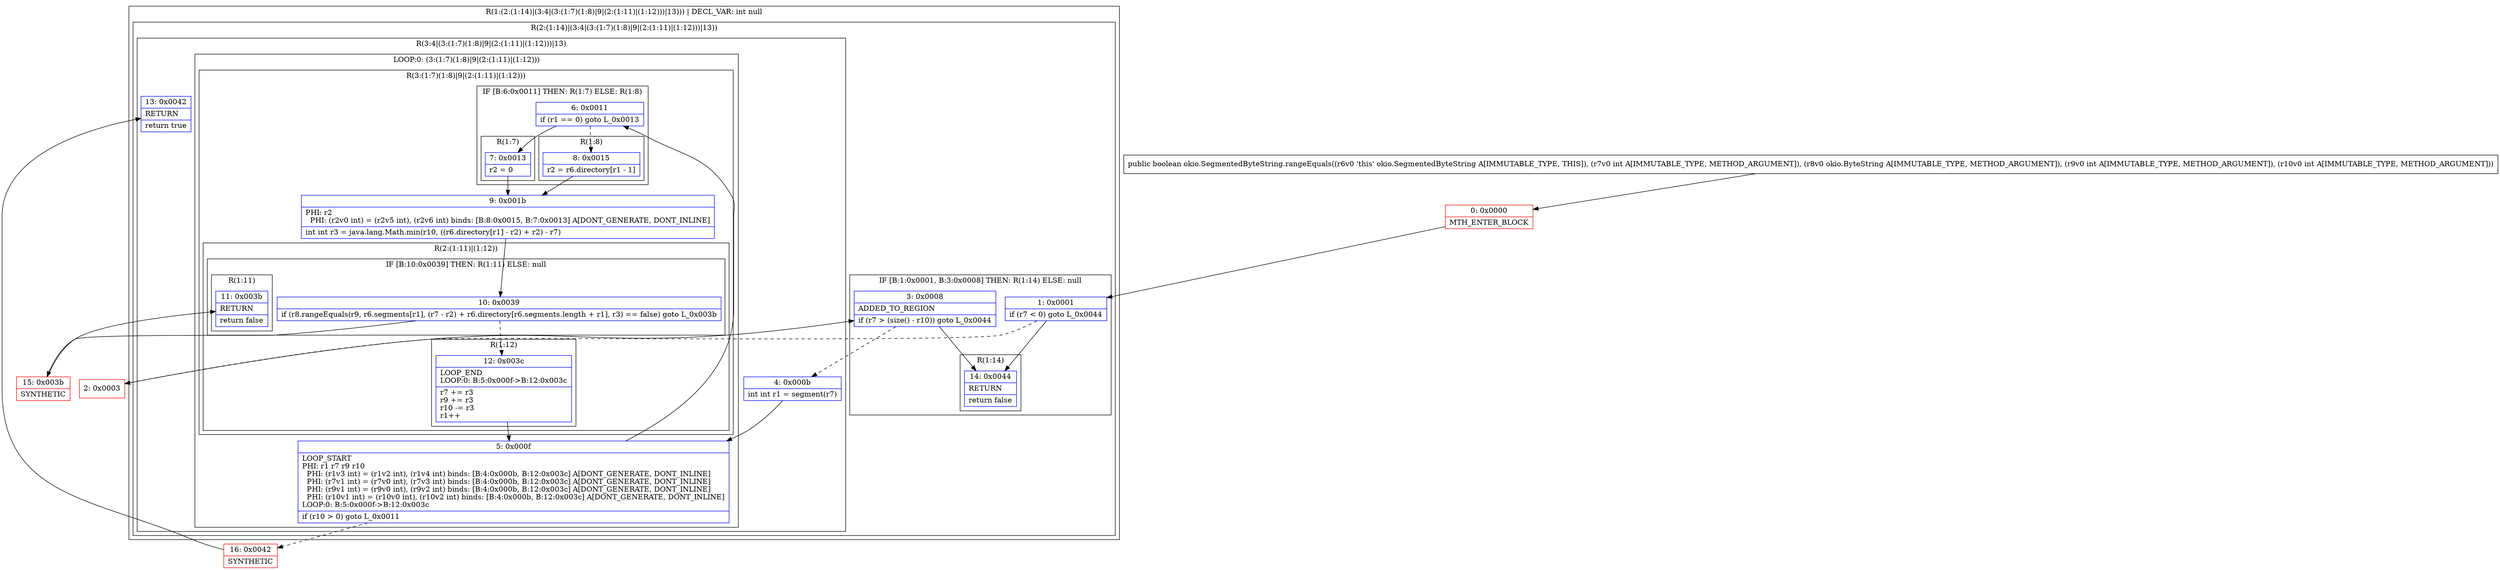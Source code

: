digraph "CFG forokio.SegmentedByteString.rangeEquals(ILokio\/ByteString;II)Z" {
subgraph cluster_Region_1861352336 {
label = "R(1:(2:(1:14)|(3:4|(3:(1:7)(1:8)|9|(2:(1:11)|(1:12)))|13))) | DECL_VAR: int null\l";
node [shape=record,color=blue];
subgraph cluster_Region_1672536484 {
label = "R(2:(1:14)|(3:4|(3:(1:7)(1:8)|9|(2:(1:11)|(1:12)))|13))";
node [shape=record,color=blue];
subgraph cluster_IfRegion_475265076 {
label = "IF [B:1:0x0001, B:3:0x0008] THEN: R(1:14) ELSE: null";
node [shape=record,color=blue];
Node_1 [shape=record,label="{1\:\ 0x0001|if (r7 \< 0) goto L_0x0044\l}"];
Node_3 [shape=record,label="{3\:\ 0x0008|ADDED_TO_REGION\l|if (r7 \> (size() \- r10)) goto L_0x0044\l}"];
subgraph cluster_Region_970361085 {
label = "R(1:14)";
node [shape=record,color=blue];
Node_14 [shape=record,label="{14\:\ 0x0044|RETURN\l|return false\l}"];
}
}
subgraph cluster_Region_1215327055 {
label = "R(3:4|(3:(1:7)(1:8)|9|(2:(1:11)|(1:12)))|13)";
node [shape=record,color=blue];
Node_4 [shape=record,label="{4\:\ 0x000b|int int r1 = segment(r7)\l}"];
subgraph cluster_LoopRegion_1478150444 {
label = "LOOP:0: (3:(1:7)(1:8)|9|(2:(1:11)|(1:12)))";
node [shape=record,color=blue];
Node_5 [shape=record,label="{5\:\ 0x000f|LOOP_START\lPHI: r1 r7 r9 r10 \l  PHI: (r1v3 int) = (r1v2 int), (r1v4 int) binds: [B:4:0x000b, B:12:0x003c] A[DONT_GENERATE, DONT_INLINE]\l  PHI: (r7v1 int) = (r7v0 int), (r7v3 int) binds: [B:4:0x000b, B:12:0x003c] A[DONT_GENERATE, DONT_INLINE]\l  PHI: (r9v1 int) = (r9v0 int), (r9v2 int) binds: [B:4:0x000b, B:12:0x003c] A[DONT_GENERATE, DONT_INLINE]\l  PHI: (r10v1 int) = (r10v0 int), (r10v2 int) binds: [B:4:0x000b, B:12:0x003c] A[DONT_GENERATE, DONT_INLINE]\lLOOP:0: B:5:0x000f\-\>B:12:0x003c\l|if (r10 \> 0) goto L_0x0011\l}"];
subgraph cluster_Region_419749070 {
label = "R(3:(1:7)(1:8)|9|(2:(1:11)|(1:12)))";
node [shape=record,color=blue];
subgraph cluster_IfRegion_320544906 {
label = "IF [B:6:0x0011] THEN: R(1:7) ELSE: R(1:8)";
node [shape=record,color=blue];
Node_6 [shape=record,label="{6\:\ 0x0011|if (r1 == 0) goto L_0x0013\l}"];
subgraph cluster_Region_1424351866 {
label = "R(1:7)";
node [shape=record,color=blue];
Node_7 [shape=record,label="{7\:\ 0x0013|r2 = 0\l}"];
}
subgraph cluster_Region_1382412254 {
label = "R(1:8)";
node [shape=record,color=blue];
Node_8 [shape=record,label="{8\:\ 0x0015|r2 = r6.directory[r1 \- 1]\l}"];
}
}
Node_9 [shape=record,label="{9\:\ 0x001b|PHI: r2 \l  PHI: (r2v0 int) = (r2v5 int), (r2v6 int) binds: [B:8:0x0015, B:7:0x0013] A[DONT_GENERATE, DONT_INLINE]\l|int int r3 = java.lang.Math.min(r10, ((r6.directory[r1] \- r2) + r2) \- r7)\l}"];
subgraph cluster_Region_1019461194 {
label = "R(2:(1:11)|(1:12))";
node [shape=record,color=blue];
subgraph cluster_IfRegion_514887254 {
label = "IF [B:10:0x0039] THEN: R(1:11) ELSE: null";
node [shape=record,color=blue];
Node_10 [shape=record,label="{10\:\ 0x0039|if (r8.rangeEquals(r9, r6.segments[r1], (r7 \- r2) + r6.directory[r6.segments.length + r1], r3) == false) goto L_0x003b\l}"];
subgraph cluster_Region_1070756798 {
label = "R(1:11)";
node [shape=record,color=blue];
Node_11 [shape=record,label="{11\:\ 0x003b|RETURN\l|return false\l}"];
}
}
subgraph cluster_Region_237056602 {
label = "R(1:12)";
node [shape=record,color=blue];
Node_12 [shape=record,label="{12\:\ 0x003c|LOOP_END\lLOOP:0: B:5:0x000f\-\>B:12:0x003c\l|r7 += r3\lr9 += r3\lr10 \-= r3\lr1++\l}"];
}
}
}
}
Node_13 [shape=record,label="{13\:\ 0x0042|RETURN\l|return true\l}"];
}
}
}
Node_0 [shape=record,color=red,label="{0\:\ 0x0000|MTH_ENTER_BLOCK\l}"];
Node_2 [shape=record,color=red,label="{2\:\ 0x0003}"];
Node_15 [shape=record,color=red,label="{15\:\ 0x003b|SYNTHETIC\l}"];
Node_16 [shape=record,color=red,label="{16\:\ 0x0042|SYNTHETIC\l}"];
MethodNode[shape=record,label="{public boolean okio.SegmentedByteString.rangeEquals((r6v0 'this' okio.SegmentedByteString A[IMMUTABLE_TYPE, THIS]), (r7v0 int A[IMMUTABLE_TYPE, METHOD_ARGUMENT]), (r8v0 okio.ByteString A[IMMUTABLE_TYPE, METHOD_ARGUMENT]), (r9v0 int A[IMMUTABLE_TYPE, METHOD_ARGUMENT]), (r10v0 int A[IMMUTABLE_TYPE, METHOD_ARGUMENT])) }"];
MethodNode -> Node_0;
Node_1 -> Node_2[style=dashed];
Node_1 -> Node_14;
Node_3 -> Node_4[style=dashed];
Node_3 -> Node_14;
Node_4 -> Node_5;
Node_5 -> Node_6;
Node_5 -> Node_16[style=dashed];
Node_6 -> Node_7;
Node_6 -> Node_8[style=dashed];
Node_7 -> Node_9;
Node_8 -> Node_9;
Node_9 -> Node_10;
Node_10 -> Node_12[style=dashed];
Node_10 -> Node_15;
Node_12 -> Node_5;
Node_0 -> Node_1;
Node_2 -> Node_3;
Node_15 -> Node_11;
Node_16 -> Node_13;
}

